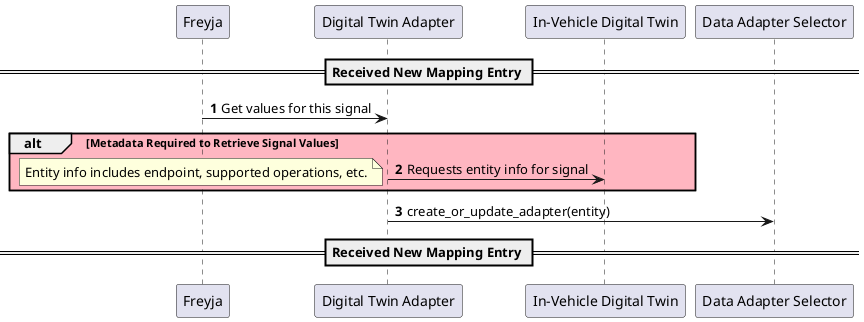 @startuml
participant "Freyja"
participant "Digital Twin Adapter"
participant "In-Vehicle Digital Twin"
participant "Data Adapter Selector"




autonumber

== Received New Mapping Entry ==

"Freyja"->"Digital Twin Adapter": Get values for this signal

alt #LightPink Metadata Required to Retrieve Signal Values
    "Digital Twin Adapter"->"In-Vehicle Digital Twin": Requests entity info for signal
    note left
    Entity info includes endpoint, supported operations, etc.
    end note
end

"Digital Twin Adapter"->"Data Adapter Selector": create_or_update_adapter(entity)

== Received New Mapping Entry ==
@enduml
